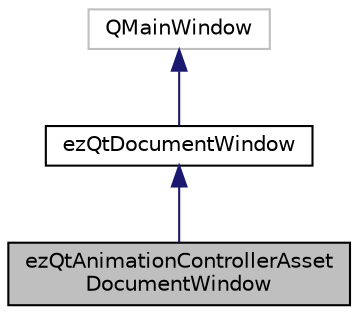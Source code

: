digraph "ezQtAnimationControllerAssetDocumentWindow"
{
 // LATEX_PDF_SIZE
  edge [fontname="Helvetica",fontsize="10",labelfontname="Helvetica",labelfontsize="10"];
  node [fontname="Helvetica",fontsize="10",shape=record];
  Node1 [label="ezQtAnimationControllerAsset\lDocumentWindow",height=0.2,width=0.4,color="black", fillcolor="grey75", style="filled", fontcolor="black",tooltip=" "];
  Node2 -> Node1 [dir="back",color="midnightblue",fontsize="10",style="solid",fontname="Helvetica"];
  Node2 [label="ezQtDocumentWindow",height=0.2,width=0.4,color="black", fillcolor="white", style="filled",URL="$d1/d13/classez_qt_document_window.htm",tooltip="Base class for all document windows. Handles the most basic document window management."];
  Node3 -> Node2 [dir="back",color="midnightblue",fontsize="10",style="solid",fontname="Helvetica"];
  Node3 [label="QMainWindow",height=0.2,width=0.4,color="grey75", fillcolor="white", style="filled",tooltip=" "];
}
